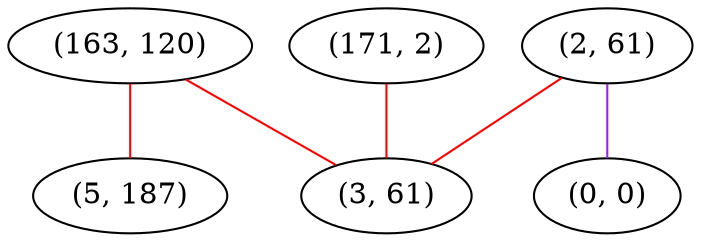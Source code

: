 graph "" {
"(163, 120)";
"(2, 61)";
"(0, 0)";
"(171, 2)";
"(3, 61)";
"(5, 187)";
"(163, 120)" -- "(5, 187)"  [color=red, key=0, weight=1];
"(163, 120)" -- "(3, 61)"  [color=red, key=0, weight=1];
"(2, 61)" -- "(0, 0)"  [color=purple, key=0, weight=4];
"(2, 61)" -- "(3, 61)"  [color=red, key=0, weight=1];
"(171, 2)" -- "(3, 61)"  [color=red, key=0, weight=1];
}
